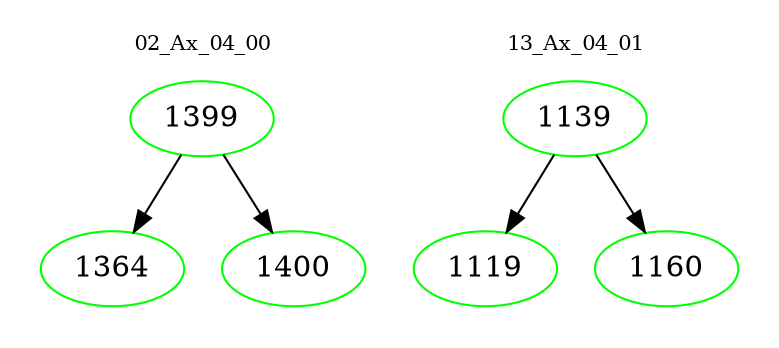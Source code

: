 digraph{
subgraph cluster_0 {
color = white
label = "02_Ax_04_00";
fontsize=10;
T0_1399 [label="1399", color="green"]
T0_1399 -> T0_1364 [color="black"]
T0_1364 [label="1364", color="green"]
T0_1399 -> T0_1400 [color="black"]
T0_1400 [label="1400", color="green"]
}
subgraph cluster_1 {
color = white
label = "13_Ax_04_01";
fontsize=10;
T1_1139 [label="1139", color="green"]
T1_1139 -> T1_1119 [color="black"]
T1_1119 [label="1119", color="green"]
T1_1139 -> T1_1160 [color="black"]
T1_1160 [label="1160", color="green"]
}
}
